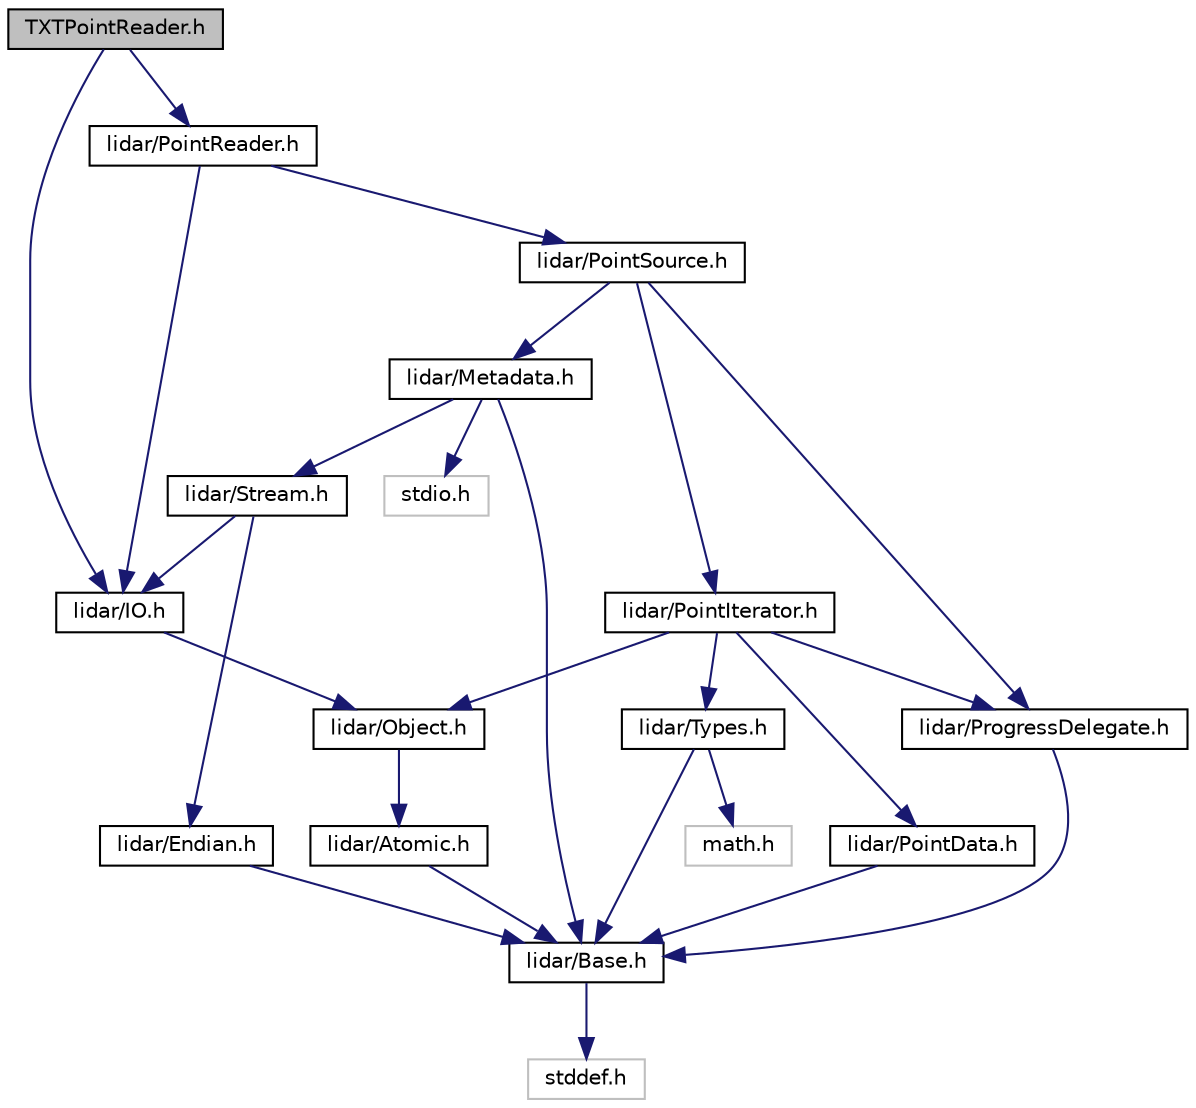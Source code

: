 digraph "TXTPointReader.h"
{
  bgcolor="transparent";
  edge [fontname="Helvetica",fontsize="10",labelfontname="Helvetica",labelfontsize="10"];
  node [fontname="Helvetica",fontsize="10",shape=record];
  Node1 [label="TXTPointReader.h",height=0.2,width=0.4,color="black", fillcolor="grey75", style="filled" fontcolor="black"];
  Node1 -> Node2 [color="midnightblue",fontsize="10",style="solid",fontname="Helvetica"];
  Node2 [label="lidar/PointReader.h",height=0.2,width=0.4,color="black",URL="$a00048.html"];
  Node2 -> Node3 [color="midnightblue",fontsize="10",style="solid",fontname="Helvetica"];
  Node3 [label="lidar/PointSource.h",height=0.2,width=0.4,color="black",URL="$a00049.html"];
  Node3 -> Node4 [color="midnightblue",fontsize="10",style="solid",fontname="Helvetica"];
  Node4 [label="lidar/Metadata.h",height=0.2,width=0.4,color="black",URL="$a00042.html"];
  Node4 -> Node5 [color="midnightblue",fontsize="10",style="solid",fontname="Helvetica"];
  Node5 [label="lidar/Base.h",height=0.2,width=0.4,color="black",URL="$a00034.html"];
  Node5 -> Node6 [color="midnightblue",fontsize="10",style="solid",fontname="Helvetica"];
  Node6 [label="stddef.h",height=0.2,width=0.4,color="grey75"];
  Node4 -> Node7 [color="midnightblue",fontsize="10",style="solid",fontname="Helvetica"];
  Node7 [label="lidar/Stream.h",height=0.2,width=0.4,color="black",URL="$a00053.html"];
  Node7 -> Node8 [color="midnightblue",fontsize="10",style="solid",fontname="Helvetica"];
  Node8 [label="lidar/IO.h",height=0.2,width=0.4,color="black",URL="$a00040.html"];
  Node8 -> Node9 [color="midnightblue",fontsize="10",style="solid",fontname="Helvetica"];
  Node9 [label="lidar/Object.h",height=0.2,width=0.4,color="black",URL="$a00045.html"];
  Node9 -> Node10 [color="midnightblue",fontsize="10",style="solid",fontname="Helvetica"];
  Node10 [label="lidar/Atomic.h",height=0.2,width=0.4,color="black",URL="$a00033.html"];
  Node10 -> Node5 [color="midnightblue",fontsize="10",style="solid",fontname="Helvetica"];
  Node7 -> Node11 [color="midnightblue",fontsize="10",style="solid",fontname="Helvetica"];
  Node11 [label="lidar/Endian.h",height=0.2,width=0.4,color="black",URL="$a00036.html"];
  Node11 -> Node5 [color="midnightblue",fontsize="10",style="solid",fontname="Helvetica"];
  Node4 -> Node12 [color="midnightblue",fontsize="10",style="solid",fontname="Helvetica"];
  Node12 [label="stdio.h",height=0.2,width=0.4,color="grey75"];
  Node3 -> Node13 [color="midnightblue",fontsize="10",style="solid",fontname="Helvetica"];
  Node13 [label="lidar/PointIterator.h",height=0.2,width=0.4,color="black",URL="$a00047.html"];
  Node13 -> Node14 [color="midnightblue",fontsize="10",style="solid",fontname="Helvetica"];
  Node14 [label="lidar/Types.h",height=0.2,width=0.4,color="black",URL="$a00056.html"];
  Node14 -> Node5 [color="midnightblue",fontsize="10",style="solid",fontname="Helvetica"];
  Node14 -> Node15 [color="midnightblue",fontsize="10",style="solid",fontname="Helvetica"];
  Node15 [label="math.h",height=0.2,width=0.4,color="grey75"];
  Node13 -> Node9 [color="midnightblue",fontsize="10",style="solid",fontname="Helvetica"];
  Node13 -> Node16 [color="midnightblue",fontsize="10",style="solid",fontname="Helvetica"];
  Node16 [label="lidar/PointData.h",height=0.2,width=0.4,color="black",URL="$a00046.html"];
  Node16 -> Node5 [color="midnightblue",fontsize="10",style="solid",fontname="Helvetica"];
  Node13 -> Node17 [color="midnightblue",fontsize="10",style="solid",fontname="Helvetica"];
  Node17 [label="lidar/ProgressDelegate.h",height=0.2,width=0.4,color="black",URL="$a00051.html"];
  Node17 -> Node5 [color="midnightblue",fontsize="10",style="solid",fontname="Helvetica"];
  Node3 -> Node17 [color="midnightblue",fontsize="10",style="solid",fontname="Helvetica"];
  Node2 -> Node8 [color="midnightblue",fontsize="10",style="solid",fontname="Helvetica"];
  Node1 -> Node8 [color="midnightblue",fontsize="10",style="solid",fontname="Helvetica"];
}
